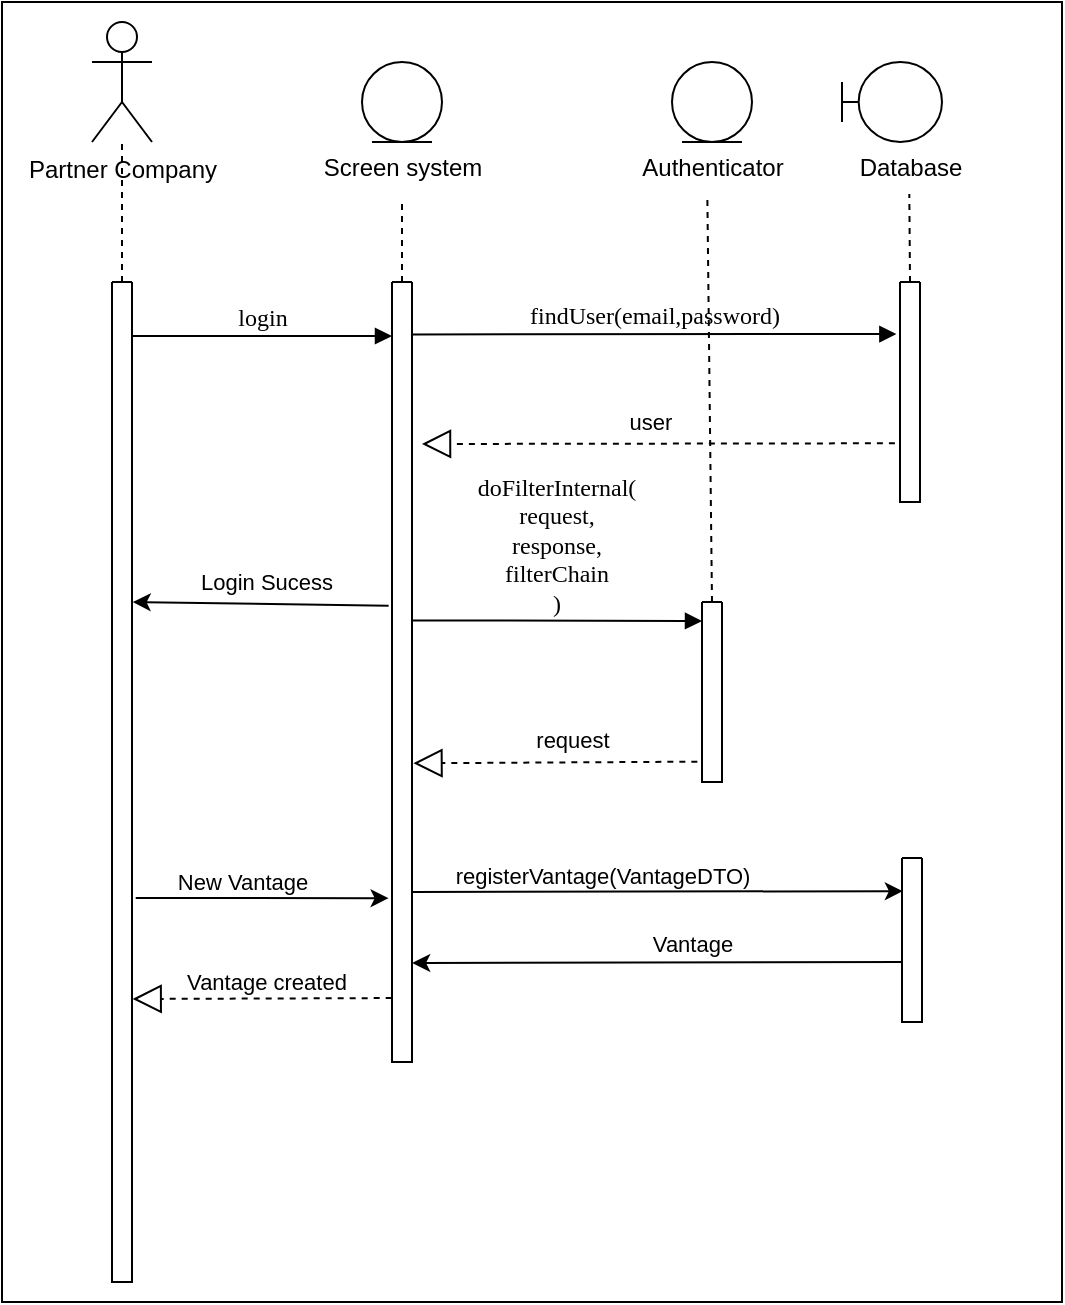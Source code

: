 <mxfile version="24.7.17">
  <diagram name="Page-1" id="13e1069c-82ec-6db2-03f1-153e76fe0fe0">
    <mxGraphModel dx="1496" dy="624" grid="1" gridSize="10" guides="1" tooltips="1" connect="1" arrows="1" fold="1" page="1" pageScale="1" pageWidth="1100" pageHeight="850" background="none" math="0" shadow="0">
      <root>
        <mxCell id="0" />
        <mxCell id="1" parent="0" />
        <mxCell id="BxjOmnLy3TFozIaRrLk3-39" value="" style="rounded=0;whiteSpace=wrap;html=1;" vertex="1" parent="1">
          <mxGeometry x="90" width="530" height="650" as="geometry" />
        </mxCell>
        <mxCell id="7baba1c4bc27f4b0-11" value="login" style="html=1;verticalAlign=bottom;endArrow=block;entryX=0;entryY=0;labelBackgroundColor=none;fontFamily=Verdana;fontSize=12;edgeStyle=elbowEdgeStyle;elbow=vertical;" parent="1" edge="1">
          <mxGeometry relative="1" as="geometry">
            <mxPoint x="155" y="167" as="sourcePoint" />
            <mxPoint x="285" y="167" as="targetPoint" />
          </mxGeometry>
        </mxCell>
        <mxCell id="7baba1c4bc27f4b0-14" value="findUser(email,password)" style="html=1;verticalAlign=bottom;endArrow=block;labelBackgroundColor=none;fontFamily=Verdana;fontSize=12;edgeStyle=elbowEdgeStyle;elbow=vertical;entryX=-0.181;entryY=0.206;entryDx=0;entryDy=0;entryPerimeter=0;" parent="1" edge="1">
          <mxGeometry relative="1" as="geometry">
            <mxPoint x="295" y="166.207" as="sourcePoint" />
            <mxPoint x="537.19" y="165.74" as="targetPoint" />
          </mxGeometry>
        </mxCell>
        <mxCell id="BxjOmnLy3TFozIaRrLk3-1" value="Partner Company" style="shape=umlActor;verticalLabelPosition=bottom;verticalAlign=top;html=1;outlineConnect=0;" vertex="1" parent="1">
          <mxGeometry x="135" y="10" width="30" height="60" as="geometry" />
        </mxCell>
        <mxCell id="BxjOmnLy3TFozIaRrLk3-2" value="" style="swimlane;startSize=0;" vertex="1" parent="1">
          <mxGeometry x="145" y="140" width="10" height="500" as="geometry" />
        </mxCell>
        <mxCell id="BxjOmnLy3TFozIaRrLk3-4" value="" style="swimlane;startSize=0;" vertex="1" parent="1">
          <mxGeometry x="285" y="140" width="10" height="390" as="geometry" />
        </mxCell>
        <mxCell id="BxjOmnLy3TFozIaRrLk3-5" value="" style="ellipse;shape=umlEntity;whiteSpace=wrap;html=1;" vertex="1" parent="1">
          <mxGeometry x="270" y="30" width="40" height="40" as="geometry" />
        </mxCell>
        <mxCell id="BxjOmnLy3TFozIaRrLk3-6" value="" style="endArrow=none;dashed=1;html=1;rounded=0;exitX=0.5;exitY=0;exitDx=0;exitDy=0;" edge="1" parent="1" source="BxjOmnLy3TFozIaRrLk3-4">
          <mxGeometry width="50" height="50" relative="1" as="geometry">
            <mxPoint x="230" y="140" as="sourcePoint" />
            <mxPoint x="290" y="100" as="targetPoint" />
          </mxGeometry>
        </mxCell>
        <mxCell id="BxjOmnLy3TFozIaRrLk3-7" value="" style="endArrow=none;dashed=1;html=1;rounded=0;exitX=0.5;exitY=0;exitDx=0;exitDy=0;" edge="1" parent="1" source="BxjOmnLy3TFozIaRrLk3-2" target="BxjOmnLy3TFozIaRrLk3-1">
          <mxGeometry width="50" height="50" relative="1" as="geometry">
            <mxPoint x="200" y="150" as="sourcePoint" />
            <mxPoint x="200" y="80" as="targetPoint" />
          </mxGeometry>
        </mxCell>
        <mxCell id="BxjOmnLy3TFozIaRrLk3-8" value="" style="swimlane;startSize=0;" vertex="1" parent="1">
          <mxGeometry x="539" y="140" width="10" height="110" as="geometry" />
        </mxCell>
        <mxCell id="BxjOmnLy3TFozIaRrLk3-9" value="" style="swimlane;startSize=0;" vertex="1" parent="1">
          <mxGeometry x="440" y="300" width="10" height="90" as="geometry" />
        </mxCell>
        <mxCell id="BxjOmnLy3TFozIaRrLk3-10" value="doFilterInternal(&lt;div&gt;request,&lt;/div&gt;&lt;div&gt;response,&lt;/div&gt;&lt;div&gt;filterChain&lt;/div&gt;&lt;div&gt;)&lt;/div&gt;" style="html=1;verticalAlign=bottom;endArrow=block;labelBackgroundColor=none;fontFamily=Verdana;fontSize=12;edgeStyle=elbowEdgeStyle;elbow=vertical;" edge="1" parent="1">
          <mxGeometry x="-0.004" relative="1" as="geometry">
            <mxPoint x="295" y="309.207" as="sourcePoint" />
            <mxPoint x="440" y="310" as="targetPoint" />
            <mxPoint as="offset" />
          </mxGeometry>
        </mxCell>
        <mxCell id="BxjOmnLy3TFozIaRrLk3-11" value="" style="endArrow=block;dashed=1;endFill=0;endSize=12;html=1;rounded=0;entryX=1.074;entryY=0.617;entryDx=0;entryDy=0;entryPerimeter=0;exitX=-0.233;exitY=0.887;exitDx=0;exitDy=0;exitPerimeter=0;" edge="1" parent="1" source="BxjOmnLy3TFozIaRrLk3-9" target="BxjOmnLy3TFozIaRrLk3-4">
          <mxGeometry width="160" relative="1" as="geometry">
            <mxPoint x="310" y="290" as="sourcePoint" />
            <mxPoint x="470" y="290" as="targetPoint" />
          </mxGeometry>
        </mxCell>
        <mxCell id="BxjOmnLy3TFozIaRrLk3-12" value="request" style="edgeLabel;html=1;align=center;verticalAlign=middle;resizable=0;points=[];" vertex="1" connectable="0" parent="BxjOmnLy3TFozIaRrLk3-11">
          <mxGeometry x="-0.209" y="-2" relative="1" as="geometry">
            <mxPoint x="-7" y="-9" as="offset" />
          </mxGeometry>
        </mxCell>
        <mxCell id="BxjOmnLy3TFozIaRrLk3-13" value="" style="endArrow=block;dashed=1;endFill=0;endSize=12;html=1;rounded=0;exitX=-0.255;exitY=0.316;exitDx=0;exitDy=0;exitPerimeter=0;" edge="1" parent="1">
          <mxGeometry width="160" relative="1" as="geometry">
            <mxPoint x="536.45" y="220.64" as="sourcePoint" />
            <mxPoint x="300" y="221" as="targetPoint" />
          </mxGeometry>
        </mxCell>
        <mxCell id="BxjOmnLy3TFozIaRrLk3-14" value="user" style="edgeLabel;html=1;align=center;verticalAlign=middle;resizable=0;points=[];" vertex="1" connectable="0" parent="BxjOmnLy3TFozIaRrLk3-13">
          <mxGeometry x="-0.209" y="-2" relative="1" as="geometry">
            <mxPoint x="-29" y="-9" as="offset" />
          </mxGeometry>
        </mxCell>
        <mxCell id="BxjOmnLy3TFozIaRrLk3-15" value="" style="ellipse;shape=umlEntity;whiteSpace=wrap;html=1;" vertex="1" parent="1">
          <mxGeometry x="425" y="30" width="40" height="40" as="geometry" />
        </mxCell>
        <mxCell id="BxjOmnLy3TFozIaRrLk3-16" value="" style="endArrow=none;dashed=1;html=1;rounded=0;exitX=0.5;exitY=0;exitDx=0;exitDy=0;entryX=0.471;entryY=1.071;entryDx=0;entryDy=0;entryPerimeter=0;" edge="1" parent="1" source="BxjOmnLy3TFozIaRrLk3-9" target="BxjOmnLy3TFozIaRrLk3-20">
          <mxGeometry width="50" height="50" relative="1" as="geometry">
            <mxPoint x="443" y="150" as="sourcePoint" />
            <mxPoint x="445" y="110" as="targetPoint" />
          </mxGeometry>
        </mxCell>
        <mxCell id="BxjOmnLy3TFozIaRrLk3-17" value="" style="shape=umlBoundary;whiteSpace=wrap;html=1;" vertex="1" parent="1">
          <mxGeometry x="510" y="30" width="50" height="40" as="geometry" />
        </mxCell>
        <mxCell id="BxjOmnLy3TFozIaRrLk3-18" value="&lt;span style=&quot;font-weight: 400; text-wrap: wrap;&quot;&gt;Database&lt;/span&gt;" style="text;align=center;fontStyle=1;verticalAlign=middle;spacingLeft=3;spacingRight=3;strokeColor=none;rotatable=0;points=[[0,0.5],[1,0.5]];portConstraint=eastwest;html=1;" vertex="1" parent="1">
          <mxGeometry x="504" y="70" width="80" height="26" as="geometry" />
        </mxCell>
        <mxCell id="BxjOmnLy3TFozIaRrLk3-19" value="&lt;span style=&quot;font-weight: 400; text-wrap: wrap;&quot;&gt;Screen&amp;nbsp;&lt;/span&gt;&lt;span style=&quot;font-weight: 400; text-wrap: wrap; background-color: initial;&quot;&gt;system&lt;/span&gt;" style="text;align=center;fontStyle=1;verticalAlign=middle;spacingLeft=3;spacingRight=3;strokeColor=none;rotatable=0;points=[[0,0.5],[1,0.5]];portConstraint=eastwest;html=1;" vertex="1" parent="1">
          <mxGeometry x="250" y="70" width="80" height="26" as="geometry" />
        </mxCell>
        <mxCell id="BxjOmnLy3TFozIaRrLk3-20" value="&lt;span style=&quot;font-weight: 400; text-wrap: wrap;&quot;&gt;Authenticator&lt;/span&gt;" style="text;align=center;fontStyle=1;verticalAlign=middle;spacingLeft=3;spacingRight=3;strokeColor=none;rotatable=0;points=[[0,0.5],[1,0.5]];portConstraint=eastwest;html=1;" vertex="1" parent="1">
          <mxGeometry x="405" y="70" width="80" height="26" as="geometry" />
        </mxCell>
        <mxCell id="BxjOmnLy3TFozIaRrLk3-21" value="" style="endArrow=none;dashed=1;html=1;rounded=0;exitX=0.5;exitY=0;exitDx=0;exitDy=0;" edge="1" parent="1" source="BxjOmnLy3TFozIaRrLk3-8">
          <mxGeometry width="50" height="50" relative="1" as="geometry">
            <mxPoint x="543.66" y="136" as="sourcePoint" />
            <mxPoint x="543.66" y="96" as="targetPoint" />
          </mxGeometry>
        </mxCell>
        <mxCell id="BxjOmnLy3TFozIaRrLk3-24" value="" style="endArrow=classic;html=1;rounded=0;entryX=1.034;entryY=0.32;entryDx=0;entryDy=0;entryPerimeter=0;exitX=-0.169;exitY=0.415;exitDx=0;exitDy=0;exitPerimeter=0;" edge="1" parent="1" source="BxjOmnLy3TFozIaRrLk3-4" target="BxjOmnLy3TFozIaRrLk3-2">
          <mxGeometry width="50" height="50" relative="1" as="geometry">
            <mxPoint x="540" y="340" as="sourcePoint" />
            <mxPoint x="590" y="290" as="targetPoint" />
          </mxGeometry>
        </mxCell>
        <mxCell id="BxjOmnLy3TFozIaRrLk3-25" value="Login Sucess" style="edgeLabel;html=1;align=center;verticalAlign=middle;resizable=0;points=[];" vertex="1" connectable="0" parent="BxjOmnLy3TFozIaRrLk3-24">
          <mxGeometry x="-0.034" y="-2" relative="1" as="geometry">
            <mxPoint y="-9" as="offset" />
          </mxGeometry>
        </mxCell>
        <mxCell id="BxjOmnLy3TFozIaRrLk3-28" value="" style="endArrow=classic;html=1;rounded=0;entryX=-0.169;entryY=0.79;entryDx=0;entryDy=0;entryPerimeter=0;exitX=1.187;exitY=0.616;exitDx=0;exitDy=0;exitPerimeter=0;" edge="1" parent="1" source="BxjOmnLy3TFozIaRrLk3-2" target="BxjOmnLy3TFozIaRrLk3-4">
          <mxGeometry width="50" height="50" relative="1" as="geometry">
            <mxPoint x="200" y="450" as="sourcePoint" />
            <mxPoint x="250" y="400" as="targetPoint" />
          </mxGeometry>
        </mxCell>
        <mxCell id="BxjOmnLy3TFozIaRrLk3-29" value="New Vantage" style="edgeLabel;html=1;align=center;verticalAlign=middle;resizable=0;points=[];" vertex="1" connectable="0" parent="BxjOmnLy3TFozIaRrLk3-28">
          <mxGeometry x="-0.304" y="2" relative="1" as="geometry">
            <mxPoint x="9" y="-6" as="offset" />
          </mxGeometry>
        </mxCell>
        <mxCell id="BxjOmnLy3TFozIaRrLk3-30" value="" style="endArrow=classic;html=1;rounded=0;exitX=1.187;exitY=0.616;exitDx=0;exitDy=0;exitPerimeter=0;entryX=0.042;entryY=0.202;entryDx=0;entryDy=0;entryPerimeter=0;" edge="1" parent="1" target="BxjOmnLy3TFozIaRrLk3-36">
          <mxGeometry width="50" height="50" relative="1" as="geometry">
            <mxPoint x="295" y="445" as="sourcePoint" />
            <mxPoint x="539" y="448" as="targetPoint" />
          </mxGeometry>
        </mxCell>
        <mxCell id="BxjOmnLy3TFozIaRrLk3-31" value="registerVantage(VantageDTO)" style="edgeLabel;html=1;align=center;verticalAlign=middle;resizable=0;points=[];" vertex="1" connectable="0" parent="BxjOmnLy3TFozIaRrLk3-30">
          <mxGeometry x="-0.304" y="2" relative="1" as="geometry">
            <mxPoint x="9" y="-6" as="offset" />
          </mxGeometry>
        </mxCell>
        <mxCell id="BxjOmnLy3TFozIaRrLk3-32" value="" style="endArrow=classic;html=1;rounded=0;entryX=1.009;entryY=0.873;entryDx=0;entryDy=0;entryPerimeter=0;" edge="1" parent="1" target="BxjOmnLy3TFozIaRrLk3-4">
          <mxGeometry width="50" height="50" relative="1" as="geometry">
            <mxPoint x="540" y="480" as="sourcePoint" />
            <mxPoint x="300" y="480" as="targetPoint" />
          </mxGeometry>
        </mxCell>
        <mxCell id="BxjOmnLy3TFozIaRrLk3-33" value="Vantage" style="edgeLabel;html=1;align=center;verticalAlign=middle;resizable=0;points=[];" vertex="1" connectable="0" parent="BxjOmnLy3TFozIaRrLk3-32">
          <mxGeometry x="-0.138" y="-2" relative="1" as="geometry">
            <mxPoint y="-7" as="offset" />
          </mxGeometry>
        </mxCell>
        <mxCell id="BxjOmnLy3TFozIaRrLk3-34" value="" style="endArrow=block;dashed=1;endFill=0;endSize=12;html=1;rounded=0;entryX=1.034;entryY=0.717;entryDx=0;entryDy=0;entryPerimeter=0;exitX=-0.016;exitY=0.918;exitDx=0;exitDy=0;exitPerimeter=0;" edge="1" parent="1" source="BxjOmnLy3TFozIaRrLk3-4" target="BxjOmnLy3TFozIaRrLk3-2">
          <mxGeometry width="160" relative="1" as="geometry">
            <mxPoint x="380" y="460" as="sourcePoint" />
            <mxPoint x="540" y="460" as="targetPoint" />
          </mxGeometry>
        </mxCell>
        <mxCell id="BxjOmnLy3TFozIaRrLk3-35" value="Vantage created" style="edgeLabel;html=1;align=center;verticalAlign=middle;resizable=0;points=[];" vertex="1" connectable="0" parent="BxjOmnLy3TFozIaRrLk3-34">
          <mxGeometry x="0.286" y="1" relative="1" as="geometry">
            <mxPoint x="20" y="-10" as="offset" />
          </mxGeometry>
        </mxCell>
        <mxCell id="BxjOmnLy3TFozIaRrLk3-36" value="" style="swimlane;startSize=0;" vertex="1" parent="1">
          <mxGeometry x="540" y="428" width="10" height="82" as="geometry" />
        </mxCell>
      </root>
    </mxGraphModel>
  </diagram>
</mxfile>
